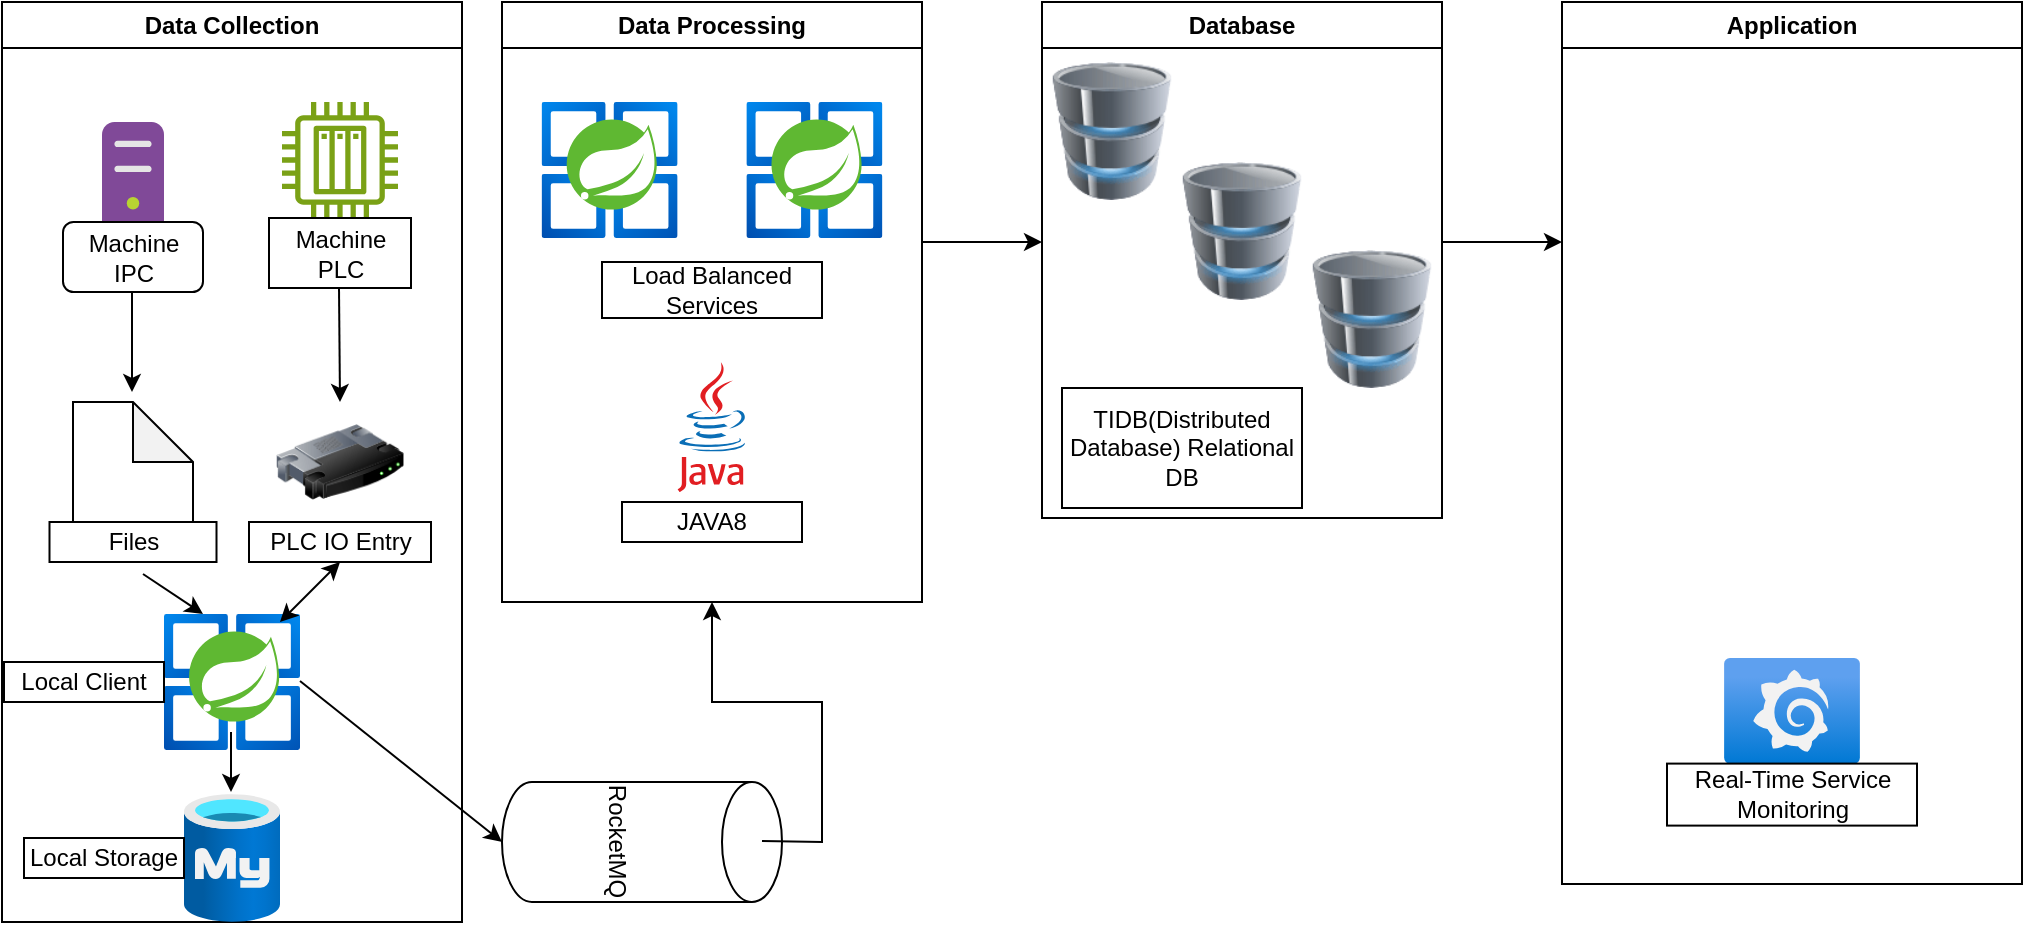 <mxfile version="22.1.16" type="github">
  <diagram name="Page-1" id="mRq67Squ5-0Opvw__wHU">
    <mxGraphModel dx="1426" dy="785" grid="1" gridSize="10" guides="1" tooltips="1" connect="1" arrows="1" fold="1" page="1" pageScale="1" pageWidth="850" pageHeight="1100" math="0" shadow="0">
      <root>
        <mxCell id="0" />
        <mxCell id="1" parent="0" />
        <mxCell id="ihhVtPH77ZfG2zRs3wzk-1" value="Data Collection" style="swimlane;whiteSpace=wrap;html=1;" vertex="1" parent="1">
          <mxGeometry y="170" width="230" height="460" as="geometry" />
        </mxCell>
        <mxCell id="ihhVtPH77ZfG2zRs3wzk-6" value="" style="group" vertex="1" connectable="0" parent="ihhVtPH77ZfG2zRs3wzk-1">
          <mxGeometry x="30.5" y="60" width="70" height="85" as="geometry" />
        </mxCell>
        <mxCell id="ihhVtPH77ZfG2zRs3wzk-4" value="" style="image;sketch=0;aspect=fixed;html=1;points=[];align=center;fontSize=12;image=img/lib/mscae/Non_Azure_Machine.svg;" vertex="1" parent="ihhVtPH77ZfG2zRs3wzk-6">
          <mxGeometry x="19.5" width="31" height="50" as="geometry" />
        </mxCell>
        <mxCell id="ihhVtPH77ZfG2zRs3wzk-5" value="Machine IPC" style="rounded=1;whiteSpace=wrap;html=1;" vertex="1" parent="ihhVtPH77ZfG2zRs3wzk-6">
          <mxGeometry y="50" width="70" height="35" as="geometry" />
        </mxCell>
        <mxCell id="ihhVtPH77ZfG2zRs3wzk-9" value="" style="group" vertex="1" connectable="0" parent="ihhVtPH77ZfG2zRs3wzk-1">
          <mxGeometry x="133.5" y="50" width="71" height="93" as="geometry" />
        </mxCell>
        <mxCell id="ihhVtPH77ZfG2zRs3wzk-7" value="" style="sketch=0;outlineConnect=0;fontColor=#232F3E;gradientColor=none;fillColor=#7AA116;strokeColor=none;dashed=0;verticalLabelPosition=bottom;verticalAlign=top;align=center;html=1;fontSize=12;fontStyle=0;aspect=fixed;pointerEvents=1;shape=mxgraph.aws4.iot_thing_plc;" vertex="1" parent="ihhVtPH77ZfG2zRs3wzk-9">
          <mxGeometry x="6.5" width="58" height="58" as="geometry" />
        </mxCell>
        <mxCell id="ihhVtPH77ZfG2zRs3wzk-8" value="Machine PLC" style="rounded=0;whiteSpace=wrap;html=1;" vertex="1" parent="ihhVtPH77ZfG2zRs3wzk-9">
          <mxGeometry y="58" width="71" height="35" as="geometry" />
        </mxCell>
        <mxCell id="ihhVtPH77ZfG2zRs3wzk-11" value="" style="endArrow=classic;html=1;rounded=0;" edge="1" parent="ihhVtPH77ZfG2zRs3wzk-1">
          <mxGeometry width="50" height="50" relative="1" as="geometry">
            <mxPoint x="65" y="145" as="sourcePoint" />
            <mxPoint x="65" y="195" as="targetPoint" />
          </mxGeometry>
        </mxCell>
        <mxCell id="ihhVtPH77ZfG2zRs3wzk-13" value="" style="group" vertex="1" connectable="0" parent="ihhVtPH77ZfG2zRs3wzk-1">
          <mxGeometry x="23.75" y="200" width="83.5" height="80" as="geometry" />
        </mxCell>
        <mxCell id="ihhVtPH77ZfG2zRs3wzk-10" value="" style="shape=note;whiteSpace=wrap;html=1;backgroundOutline=1;darkOpacity=0.05;" vertex="1" parent="ihhVtPH77ZfG2zRs3wzk-13">
          <mxGeometry x="11.75" width="60" height="60" as="geometry" />
        </mxCell>
        <mxCell id="ihhVtPH77ZfG2zRs3wzk-12" value="Files" style="rounded=0;whiteSpace=wrap;html=1;" vertex="1" parent="ihhVtPH77ZfG2zRs3wzk-13">
          <mxGeometry y="60" width="83.5" height="20" as="geometry" />
        </mxCell>
        <mxCell id="ihhVtPH77ZfG2zRs3wzk-14" value="" style="image;aspect=fixed;html=1;points=[];align=center;fontSize=12;image=img/lib/azure2/databases/Azure_Database_MySQL_Server.svg;" vertex="1" parent="ihhVtPH77ZfG2zRs3wzk-1">
          <mxGeometry x="91" y="396" width="48" height="64" as="geometry" />
        </mxCell>
        <mxCell id="ihhVtPH77ZfG2zRs3wzk-15" value="" style="image;aspect=fixed;html=1;points=[];align=center;fontSize=12;image=img/lib/azure2/compute/Azure_Spring_Cloud.svg;" vertex="1" parent="ihhVtPH77ZfG2zRs3wzk-1">
          <mxGeometry x="81" y="306" width="68" height="68" as="geometry" />
        </mxCell>
        <mxCell id="ihhVtPH77ZfG2zRs3wzk-16" value="" style="endArrow=classic;html=1;rounded=0;" edge="1" parent="ihhVtPH77ZfG2zRs3wzk-1">
          <mxGeometry width="50" height="50" relative="1" as="geometry">
            <mxPoint x="114.5" y="365" as="sourcePoint" />
            <mxPoint x="114.5" y="395" as="targetPoint" />
          </mxGeometry>
        </mxCell>
        <mxCell id="ihhVtPH77ZfG2zRs3wzk-17" value="" style="endArrow=classic;html=1;rounded=0;" edge="1" parent="ihhVtPH77ZfG2zRs3wzk-1">
          <mxGeometry width="50" height="50" relative="1" as="geometry">
            <mxPoint x="70.5" y="286" as="sourcePoint" />
            <mxPoint x="100.5" y="306" as="targetPoint" />
          </mxGeometry>
        </mxCell>
        <mxCell id="ihhVtPH77ZfG2zRs3wzk-18" value="" style="endArrow=classic;html=1;rounded=0;entryX=0.5;entryY=1;entryDx=0;entryDy=0;entryPerimeter=0;" edge="1" parent="ihhVtPH77ZfG2zRs3wzk-1" target="ihhVtPH77ZfG2zRs3wzk-3">
          <mxGeometry width="50" height="50" relative="1" as="geometry">
            <mxPoint x="149" y="339.5" as="sourcePoint" />
            <mxPoint x="249" y="339.5" as="targetPoint" />
          </mxGeometry>
        </mxCell>
        <mxCell id="ihhVtPH77ZfG2zRs3wzk-19" value="" style="image;html=1;image=img/lib/clip_art/networking/Router_128x128.png" vertex="1" parent="ihhVtPH77ZfG2zRs3wzk-1">
          <mxGeometry x="137" y="200" width="64" height="60" as="geometry" />
        </mxCell>
        <mxCell id="ihhVtPH77ZfG2zRs3wzk-20" value="PLC IO Entry" style="rounded=0;whiteSpace=wrap;html=1;" vertex="1" parent="ihhVtPH77ZfG2zRs3wzk-1">
          <mxGeometry x="123.5" y="260" width="91" height="20" as="geometry" />
        </mxCell>
        <mxCell id="ihhVtPH77ZfG2zRs3wzk-21" value="" style="endArrow=classic;html=1;rounded=0;entryX=0.5;entryY=0;entryDx=0;entryDy=0;" edge="1" parent="ihhVtPH77ZfG2zRs3wzk-1" target="ihhVtPH77ZfG2zRs3wzk-19">
          <mxGeometry width="50" height="50" relative="1" as="geometry">
            <mxPoint x="168.5" y="143" as="sourcePoint" />
            <mxPoint x="168.5" y="193" as="targetPoint" />
          </mxGeometry>
        </mxCell>
        <mxCell id="ihhVtPH77ZfG2zRs3wzk-22" value="Local Client" style="rounded=0;whiteSpace=wrap;html=1;" vertex="1" parent="ihhVtPH77ZfG2zRs3wzk-1">
          <mxGeometry x="1" y="330" width="80" height="20" as="geometry" />
        </mxCell>
        <mxCell id="ihhVtPH77ZfG2zRs3wzk-23" value="Local Storage" style="rounded=0;whiteSpace=wrap;html=1;" vertex="1" parent="ihhVtPH77ZfG2zRs3wzk-1">
          <mxGeometry x="11" y="418" width="80" height="20" as="geometry" />
        </mxCell>
        <mxCell id="ihhVtPH77ZfG2zRs3wzk-40" value="" style="endArrow=classic;startArrow=classic;html=1;rounded=0;" edge="1" parent="ihhVtPH77ZfG2zRs3wzk-1">
          <mxGeometry width="50" height="50" relative="1" as="geometry">
            <mxPoint x="139" y="310" as="sourcePoint" />
            <mxPoint x="169" y="280" as="targetPoint" />
          </mxGeometry>
        </mxCell>
        <mxCell id="ihhVtPH77ZfG2zRs3wzk-3" value="RocketMQ" style="shape=cylinder3;whiteSpace=wrap;html=1;boundedLbl=1;backgroundOutline=1;size=15;rotation=90;" vertex="1" parent="1">
          <mxGeometry x="290" y="520" width="60" height="140" as="geometry" />
        </mxCell>
        <mxCell id="ihhVtPH77ZfG2zRs3wzk-24" value="" style="endArrow=classic;html=1;rounded=0;entryX=0.5;entryY=1;entryDx=0;entryDy=0;" edge="1" parent="1" target="ihhVtPH77ZfG2zRs3wzk-25">
          <mxGeometry width="50" height="50" relative="1" as="geometry">
            <mxPoint x="380" y="589.5" as="sourcePoint" />
            <mxPoint x="350" y="490" as="targetPoint" />
            <Array as="points">
              <mxPoint x="410" y="590" />
              <mxPoint x="410" y="520" />
              <mxPoint x="355" y="520" />
            </Array>
          </mxGeometry>
        </mxCell>
        <mxCell id="ihhVtPH77ZfG2zRs3wzk-25" value="Data Processing" style="swimlane;whiteSpace=wrap;html=1;" vertex="1" parent="1">
          <mxGeometry x="250" y="170" width="210" height="300" as="geometry" />
        </mxCell>
        <mxCell id="ihhVtPH77ZfG2zRs3wzk-26" value="" style="dashed=0;outlineConnect=0;html=1;align=center;labelPosition=center;verticalLabelPosition=bottom;verticalAlign=top;shape=mxgraph.weblogos.java" vertex="1" parent="ihhVtPH77ZfG2zRs3wzk-25">
          <mxGeometry x="87.8" y="180" width="34.4" height="65" as="geometry" />
        </mxCell>
        <mxCell id="ihhVtPH77ZfG2zRs3wzk-27" value="" style="image;aspect=fixed;html=1;points=[];align=center;fontSize=12;image=img/lib/azure2/compute/Azure_Spring_Cloud.svg;" vertex="1" parent="ihhVtPH77ZfG2zRs3wzk-25">
          <mxGeometry x="19.8" y="50" width="68" height="68" as="geometry" />
        </mxCell>
        <mxCell id="ihhVtPH77ZfG2zRs3wzk-28" value="" style="image;aspect=fixed;html=1;points=[];align=center;fontSize=12;image=img/lib/azure2/compute/Azure_Spring_Cloud.svg;" vertex="1" parent="ihhVtPH77ZfG2zRs3wzk-25">
          <mxGeometry x="122.2" y="50" width="68" height="68" as="geometry" />
        </mxCell>
        <mxCell id="ihhVtPH77ZfG2zRs3wzk-29" value="Load Balanced Services" style="rounded=0;whiteSpace=wrap;html=1;" vertex="1" parent="ihhVtPH77ZfG2zRs3wzk-25">
          <mxGeometry x="50" y="130" width="110" height="28" as="geometry" />
        </mxCell>
        <mxCell id="ihhVtPH77ZfG2zRs3wzk-30" value="JAVA8" style="rounded=0;whiteSpace=wrap;html=1;" vertex="1" parent="ihhVtPH77ZfG2zRs3wzk-25">
          <mxGeometry x="60" y="250" width="90" height="20" as="geometry" />
        </mxCell>
        <mxCell id="ihhVtPH77ZfG2zRs3wzk-31" value="" style="endArrow=classic;html=1;rounded=0;" edge="1" parent="1">
          <mxGeometry width="50" height="50" relative="1" as="geometry">
            <mxPoint x="460" y="290" as="sourcePoint" />
            <mxPoint x="520" y="290" as="targetPoint" />
          </mxGeometry>
        </mxCell>
        <mxCell id="ihhVtPH77ZfG2zRs3wzk-32" value="Database" style="swimlane;whiteSpace=wrap;html=1;" vertex="1" parent="1">
          <mxGeometry x="520" y="170" width="200" height="258" as="geometry" />
        </mxCell>
        <mxCell id="ihhVtPH77ZfG2zRs3wzk-36" value="TIDB(Distributed Database) Relational DB" style="rounded=0;whiteSpace=wrap;html=1;" vertex="1" parent="ihhVtPH77ZfG2zRs3wzk-32">
          <mxGeometry x="10" y="193" width="120" height="60" as="geometry" />
        </mxCell>
        <mxCell id="ihhVtPH77ZfG2zRs3wzk-37" value="" style="image;html=1;image=img/lib/clip_art/computers/Database_128x128.png" vertex="1" parent="ihhVtPH77ZfG2zRs3wzk-32">
          <mxGeometry y="30" width="70" height="69" as="geometry" />
        </mxCell>
        <mxCell id="ihhVtPH77ZfG2zRs3wzk-39" value="" style="image;html=1;image=img/lib/clip_art/computers/Database_128x128.png" vertex="1" parent="ihhVtPH77ZfG2zRs3wzk-32">
          <mxGeometry x="130" y="124" width="70" height="69" as="geometry" />
        </mxCell>
        <mxCell id="ihhVtPH77ZfG2zRs3wzk-38" value="" style="image;html=1;image=img/lib/clip_art/computers/Database_128x128.png" vertex="1" parent="ihhVtPH77ZfG2zRs3wzk-32">
          <mxGeometry x="65" y="80" width="70" height="69" as="geometry" />
        </mxCell>
        <mxCell id="ihhVtPH77ZfG2zRs3wzk-41" value="" style="endArrow=classic;html=1;rounded=0;" edge="1" parent="1">
          <mxGeometry width="50" height="50" relative="1" as="geometry">
            <mxPoint x="720" y="290" as="sourcePoint" />
            <mxPoint x="780" y="290" as="targetPoint" />
          </mxGeometry>
        </mxCell>
        <mxCell id="ihhVtPH77ZfG2zRs3wzk-42" value="Application" style="swimlane;whiteSpace=wrap;html=1;" vertex="1" parent="1">
          <mxGeometry x="780" y="170" width="230" height="441" as="geometry" />
        </mxCell>
        <mxCell id="ihhVtPH77ZfG2zRs3wzk-45" value="" style="image;aspect=fixed;html=1;points=[];align=center;fontSize=12;image=img/lib/azure2/other/Grafana.svg;" vertex="1" parent="ihhVtPH77ZfG2zRs3wzk-42">
          <mxGeometry x="81" y="328" width="68" height="52.8" as="geometry" />
        </mxCell>
        <mxCell id="ihhVtPH77ZfG2zRs3wzk-46" value="Real-Time Service Monitoring" style="rounded=0;whiteSpace=wrap;html=1;" vertex="1" parent="ihhVtPH77ZfG2zRs3wzk-42">
          <mxGeometry x="52.5" y="380.8" width="125" height="31" as="geometry" />
        </mxCell>
      </root>
    </mxGraphModel>
  </diagram>
</mxfile>
